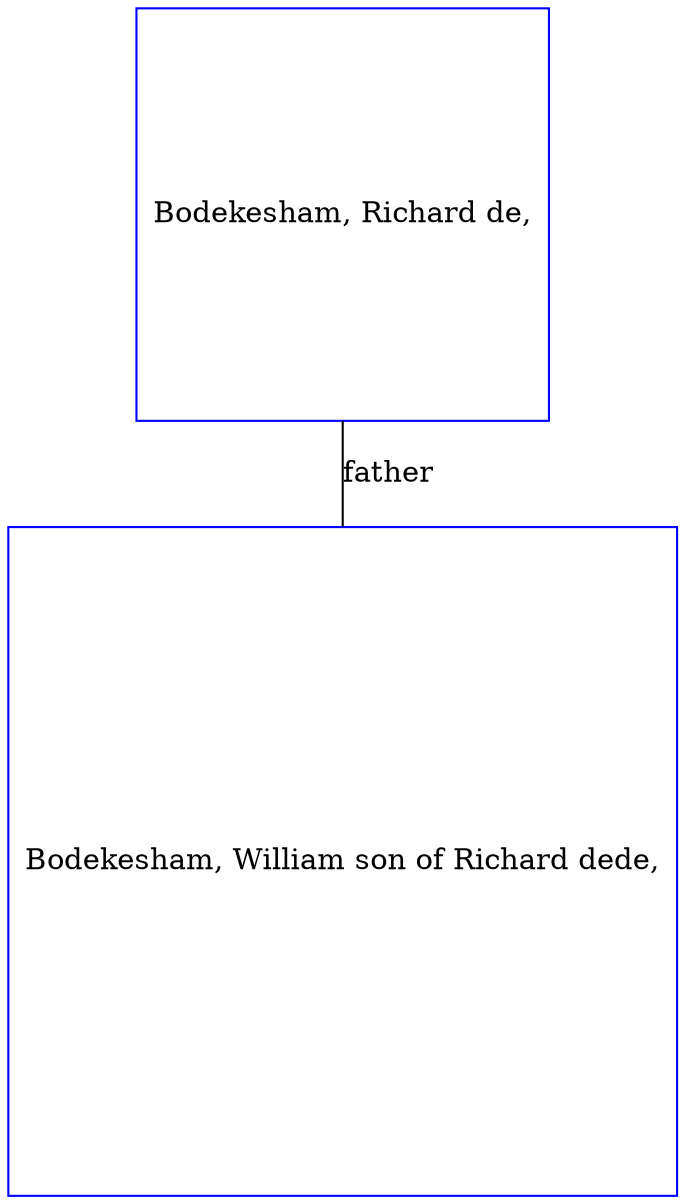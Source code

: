 digraph D {
    edge [dir=none];    node [shape=box];    "008713"   [label="Bodekesham, William son of Richard dede,", shape=box, regular=1, color="blue"] ;
"008714"   [label="Bodekesham, Richard de,", shape=box, regular=1, color="blue"] ;
008714->008713 [label="father",arrowsize=0.0]; 
}